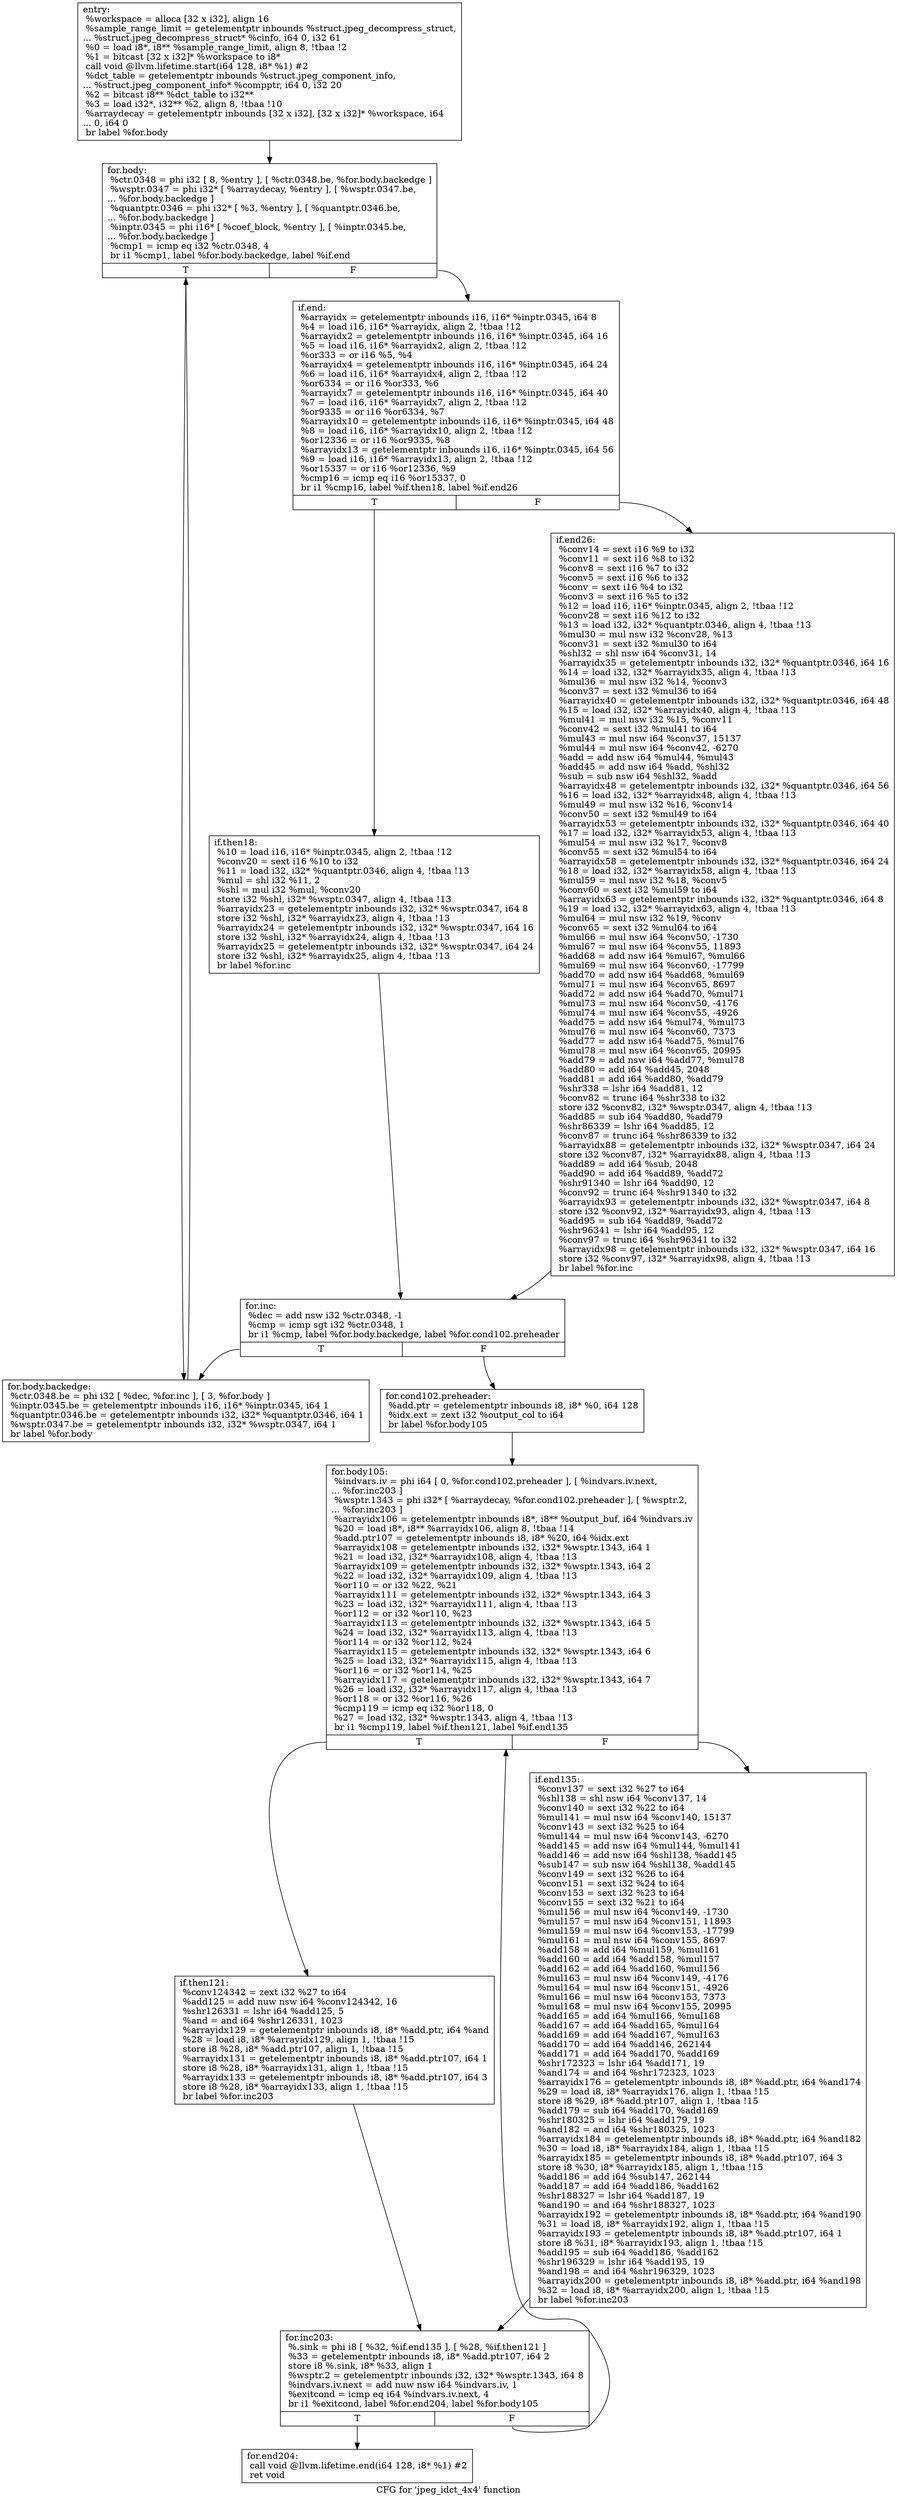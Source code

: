 digraph "CFG for 'jpeg_idct_4x4' function" {
	label="CFG for 'jpeg_idct_4x4' function";

	Node0x6573fb0 [shape=record,label="{entry:\l  %workspace = alloca [32 x i32], align 16\l  %sample_range_limit = getelementptr inbounds %struct.jpeg_decompress_struct,\l... %struct.jpeg_decompress_struct* %cinfo, i64 0, i32 61\l  %0 = load i8*, i8** %sample_range_limit, align 8, !tbaa !2\l  %1 = bitcast [32 x i32]* %workspace to i8*\l  call void @llvm.lifetime.start(i64 128, i8* %1) #2\l  %dct_table = getelementptr inbounds %struct.jpeg_component_info,\l... %struct.jpeg_component_info* %compptr, i64 0, i32 20\l  %2 = bitcast i8** %dct_table to i32**\l  %3 = load i32*, i32** %2, align 8, !tbaa !10\l  %arraydecay = getelementptr inbounds [32 x i32], [32 x i32]* %workspace, i64\l... 0, i64 0\l  br label %for.body\l}"];
	Node0x6573fb0 -> Node0x6579ad0;
	Node0x6579c10 [shape=record,label="{for.cond102.preheader:                            \l  %add.ptr = getelementptr inbounds i8, i8* %0, i64 128\l  %idx.ext = zext i32 %output_col to i64\l  br label %for.body105\l}"];
	Node0x6579c10 -> Node0x6577690;
	Node0x6579ad0 [shape=record,label="{for.body:                                         \l  %ctr.0348 = phi i32 [ 8, %entry ], [ %ctr.0348.be, %for.body.backedge ]\l  %wsptr.0347 = phi i32* [ %arraydecay, %entry ], [ %wsptr.0347.be,\l... %for.body.backedge ]\l  %quantptr.0346 = phi i32* [ %3, %entry ], [ %quantptr.0346.be,\l... %for.body.backedge ]\l  %inptr.0345 = phi i16* [ %coef_block, %entry ], [ %inptr.0345.be,\l... %for.body.backedge ]\l  %cmp1 = icmp eq i32 %ctr.0348, 4\l  br i1 %cmp1, label %for.body.backedge, label %if.end\l|{<s0>T|<s1>F}}"];
	Node0x6579ad0:s0 -> Node0x657a050;
	Node0x6579ad0:s1 -> Node0x657a840;
	Node0x657a840 [shape=record,label="{if.end:                                           \l  %arrayidx = getelementptr inbounds i16, i16* %inptr.0345, i64 8\l  %4 = load i16, i16* %arrayidx, align 2, !tbaa !12\l  %arrayidx2 = getelementptr inbounds i16, i16* %inptr.0345, i64 16\l  %5 = load i16, i16* %arrayidx2, align 2, !tbaa !12\l  %or333 = or i16 %5, %4\l  %arrayidx4 = getelementptr inbounds i16, i16* %inptr.0345, i64 24\l  %6 = load i16, i16* %arrayidx4, align 2, !tbaa !12\l  %or6334 = or i16 %or333, %6\l  %arrayidx7 = getelementptr inbounds i16, i16* %inptr.0345, i64 40\l  %7 = load i16, i16* %arrayidx7, align 2, !tbaa !12\l  %or9335 = or i16 %or6334, %7\l  %arrayidx10 = getelementptr inbounds i16, i16* %inptr.0345, i64 48\l  %8 = load i16, i16* %arrayidx10, align 2, !tbaa !12\l  %or12336 = or i16 %or9335, %8\l  %arrayidx13 = getelementptr inbounds i16, i16* %inptr.0345, i64 56\l  %9 = load i16, i16* %arrayidx13, align 2, !tbaa !12\l  %or15337 = or i16 %or12336, %9\l  %cmp16 = icmp eq i16 %or15337, 0\l  br i1 %cmp16, label %if.then18, label %if.end26\l|{<s0>T|<s1>F}}"];
	Node0x657a840:s0 -> Node0x657aba0;
	Node0x657a840:s1 -> Node0x657bf50;
	Node0x657aba0 [shape=record,label="{if.then18:                                        \l  %10 = load i16, i16* %inptr.0345, align 2, !tbaa !12\l  %conv20 = sext i16 %10 to i32\l  %11 = load i32, i32* %quantptr.0346, align 4, !tbaa !13\l  %mul = shl i32 %11, 2\l  %shl = mul i32 %mul, %conv20\l  store i32 %shl, i32* %wsptr.0347, align 4, !tbaa !13\l  %arrayidx23 = getelementptr inbounds i32, i32* %wsptr.0347, i64 8\l  store i32 %shl, i32* %arrayidx23, align 4, !tbaa !13\l  %arrayidx24 = getelementptr inbounds i32, i32* %wsptr.0347, i64 16\l  store i32 %shl, i32* %arrayidx24, align 4, !tbaa !13\l  %arrayidx25 = getelementptr inbounds i32, i32* %wsptr.0347, i64 24\l  store i32 %shl, i32* %arrayidx25, align 4, !tbaa !13\l  br label %for.inc\l}"];
	Node0x657aba0 -> Node0x6577220;
	Node0x657bf50 [shape=record,label="{if.end26:                                         \l  %conv14 = sext i16 %9 to i32\l  %conv11 = sext i16 %8 to i32\l  %conv8 = sext i16 %7 to i32\l  %conv5 = sext i16 %6 to i32\l  %conv = sext i16 %4 to i32\l  %conv3 = sext i16 %5 to i32\l  %12 = load i16, i16* %inptr.0345, align 2, !tbaa !12\l  %conv28 = sext i16 %12 to i32\l  %13 = load i32, i32* %quantptr.0346, align 4, !tbaa !13\l  %mul30 = mul nsw i32 %conv28, %13\l  %conv31 = sext i32 %mul30 to i64\l  %shl32 = shl nsw i64 %conv31, 14\l  %arrayidx35 = getelementptr inbounds i32, i32* %quantptr.0346, i64 16\l  %14 = load i32, i32* %arrayidx35, align 4, !tbaa !13\l  %mul36 = mul nsw i32 %14, %conv3\l  %conv37 = sext i32 %mul36 to i64\l  %arrayidx40 = getelementptr inbounds i32, i32* %quantptr.0346, i64 48\l  %15 = load i32, i32* %arrayidx40, align 4, !tbaa !13\l  %mul41 = mul nsw i32 %15, %conv11\l  %conv42 = sext i32 %mul41 to i64\l  %mul43 = mul nsw i64 %conv37, 15137\l  %mul44 = mul nsw i64 %conv42, -6270\l  %add = add nsw i64 %mul44, %mul43\l  %add45 = add nsw i64 %add, %shl32\l  %sub = sub nsw i64 %shl32, %add\l  %arrayidx48 = getelementptr inbounds i32, i32* %quantptr.0346, i64 56\l  %16 = load i32, i32* %arrayidx48, align 4, !tbaa !13\l  %mul49 = mul nsw i32 %16, %conv14\l  %conv50 = sext i32 %mul49 to i64\l  %arrayidx53 = getelementptr inbounds i32, i32* %quantptr.0346, i64 40\l  %17 = load i32, i32* %arrayidx53, align 4, !tbaa !13\l  %mul54 = mul nsw i32 %17, %conv8\l  %conv55 = sext i32 %mul54 to i64\l  %arrayidx58 = getelementptr inbounds i32, i32* %quantptr.0346, i64 24\l  %18 = load i32, i32* %arrayidx58, align 4, !tbaa !13\l  %mul59 = mul nsw i32 %18, %conv5\l  %conv60 = sext i32 %mul59 to i64\l  %arrayidx63 = getelementptr inbounds i32, i32* %quantptr.0346, i64 8\l  %19 = load i32, i32* %arrayidx63, align 4, !tbaa !13\l  %mul64 = mul nsw i32 %19, %conv\l  %conv65 = sext i32 %mul64 to i64\l  %mul66 = mul nsw i64 %conv50, -1730\l  %mul67 = mul nsw i64 %conv55, 11893\l  %add68 = add nsw i64 %mul67, %mul66\l  %mul69 = mul nsw i64 %conv60, -17799\l  %add70 = add nsw i64 %add68, %mul69\l  %mul71 = mul nsw i64 %conv65, 8697\l  %add72 = add nsw i64 %add70, %mul71\l  %mul73 = mul nsw i64 %conv50, -4176\l  %mul74 = mul nsw i64 %conv55, -4926\l  %add75 = add nsw i64 %mul74, %mul73\l  %mul76 = mul nsw i64 %conv60, 7373\l  %add77 = add nsw i64 %add75, %mul76\l  %mul78 = mul nsw i64 %conv65, 20995\l  %add79 = add nsw i64 %add77, %mul78\l  %add80 = add i64 %add45, 2048\l  %add81 = add i64 %add80, %add79\l  %shr338 = lshr i64 %add81, 12\l  %conv82 = trunc i64 %shr338 to i32\l  store i32 %conv82, i32* %wsptr.0347, align 4, !tbaa !13\l  %add85 = sub i64 %add80, %add79\l  %shr86339 = lshr i64 %add85, 12\l  %conv87 = trunc i64 %shr86339 to i32\l  %arrayidx88 = getelementptr inbounds i32, i32* %wsptr.0347, i64 24\l  store i32 %conv87, i32* %arrayidx88, align 4, !tbaa !13\l  %add89 = add i64 %sub, 2048\l  %add90 = add i64 %add89, %add72\l  %shr91340 = lshr i64 %add90, 12\l  %conv92 = trunc i64 %shr91340 to i32\l  %arrayidx93 = getelementptr inbounds i32, i32* %wsptr.0347, i64 8\l  store i32 %conv92, i32* %arrayidx93, align 4, !tbaa !13\l  %add95 = sub i64 %add89, %add72\l  %shr96341 = lshr i64 %add95, 12\l  %conv97 = trunc i64 %shr96341 to i32\l  %arrayidx98 = getelementptr inbounds i32, i32* %wsptr.0347, i64 16\l  store i32 %conv97, i32* %arrayidx98, align 4, !tbaa !13\l  br label %for.inc\l}"];
	Node0x657bf50 -> Node0x6577220;
	Node0x6577220 [shape=record,label="{for.inc:                                          \l  %dec = add nsw i32 %ctr.0348, -1\l  %cmp = icmp sgt i32 %ctr.0348, 1\l  br i1 %cmp, label %for.body.backedge, label %for.cond102.preheader\l|{<s0>T|<s1>F}}"];
	Node0x6577220:s0 -> Node0x657a050;
	Node0x6577220:s1 -> Node0x6579c10;
	Node0x657a050 [shape=record,label="{for.body.backedge:                                \l  %ctr.0348.be = phi i32 [ %dec, %for.inc ], [ 3, %for.body ]\l  %inptr.0345.be = getelementptr inbounds i16, i16* %inptr.0345, i64 1\l  %quantptr.0346.be = getelementptr inbounds i32, i32* %quantptr.0346, i64 1\l  %wsptr.0347.be = getelementptr inbounds i32, i32* %wsptr.0347, i64 1\l  br label %for.body\l}"];
	Node0x657a050 -> Node0x6579ad0;
	Node0x6577690 [shape=record,label="{for.body105:                                      \l  %indvars.iv = phi i64 [ 0, %for.cond102.preheader ], [ %indvars.iv.next,\l... %for.inc203 ]\l  %wsptr.1343 = phi i32* [ %arraydecay, %for.cond102.preheader ], [ %wsptr.2,\l... %for.inc203 ]\l  %arrayidx106 = getelementptr inbounds i8*, i8** %output_buf, i64 %indvars.iv\l  %20 = load i8*, i8** %arrayidx106, align 8, !tbaa !14\l  %add.ptr107 = getelementptr inbounds i8, i8* %20, i64 %idx.ext\l  %arrayidx108 = getelementptr inbounds i32, i32* %wsptr.1343, i64 1\l  %21 = load i32, i32* %arrayidx108, align 4, !tbaa !13\l  %arrayidx109 = getelementptr inbounds i32, i32* %wsptr.1343, i64 2\l  %22 = load i32, i32* %arrayidx109, align 4, !tbaa !13\l  %or110 = or i32 %22, %21\l  %arrayidx111 = getelementptr inbounds i32, i32* %wsptr.1343, i64 3\l  %23 = load i32, i32* %arrayidx111, align 4, !tbaa !13\l  %or112 = or i32 %or110, %23\l  %arrayidx113 = getelementptr inbounds i32, i32* %wsptr.1343, i64 5\l  %24 = load i32, i32* %arrayidx113, align 4, !tbaa !13\l  %or114 = or i32 %or112, %24\l  %arrayidx115 = getelementptr inbounds i32, i32* %wsptr.1343, i64 6\l  %25 = load i32, i32* %arrayidx115, align 4, !tbaa !13\l  %or116 = or i32 %or114, %25\l  %arrayidx117 = getelementptr inbounds i32, i32* %wsptr.1343, i64 7\l  %26 = load i32, i32* %arrayidx117, align 4, !tbaa !13\l  %or118 = or i32 %or116, %26\l  %cmp119 = icmp eq i32 %or118, 0\l  %27 = load i32, i32* %wsptr.1343, align 4, !tbaa !13\l  br i1 %cmp119, label %if.then121, label %if.end135\l|{<s0>T|<s1>F}}"];
	Node0x6577690:s0 -> Node0x65829c0;
	Node0x6577690:s1 -> Node0x6582aa0;
	Node0x65829c0 [shape=record,label="{if.then121:                                       \l  %conv124342 = zext i32 %27 to i64\l  %add125 = add nuw nsw i64 %conv124342, 16\l  %shr126331 = lshr i64 %add125, 5\l  %and = and i64 %shr126331, 1023\l  %arrayidx129 = getelementptr inbounds i8, i8* %add.ptr, i64 %and\l  %28 = load i8, i8* %arrayidx129, align 1, !tbaa !15\l  store i8 %28, i8* %add.ptr107, align 1, !tbaa !15\l  %arrayidx131 = getelementptr inbounds i8, i8* %add.ptr107, i64 1\l  store i8 %28, i8* %arrayidx131, align 1, !tbaa !15\l  %arrayidx133 = getelementptr inbounds i8, i8* %add.ptr107, i64 3\l  store i8 %28, i8* %arrayidx133, align 1, !tbaa !15\l  br label %for.inc203\l}"];
	Node0x65829c0 -> Node0x6581980;
	Node0x6582aa0 [shape=record,label="{if.end135:                                        \l  %conv137 = sext i32 %27 to i64\l  %shl138 = shl nsw i64 %conv137, 14\l  %conv140 = sext i32 %22 to i64\l  %mul141 = mul nsw i64 %conv140, 15137\l  %conv143 = sext i32 %25 to i64\l  %mul144 = mul nsw i64 %conv143, -6270\l  %add145 = add nsw i64 %mul144, %mul141\l  %add146 = add nsw i64 %shl138, %add145\l  %sub147 = sub nsw i64 %shl138, %add145\l  %conv149 = sext i32 %26 to i64\l  %conv151 = sext i32 %24 to i64\l  %conv153 = sext i32 %23 to i64\l  %conv155 = sext i32 %21 to i64\l  %mul156 = mul nsw i64 %conv149, -1730\l  %mul157 = mul nsw i64 %conv151, 11893\l  %mul159 = mul nsw i64 %conv153, -17799\l  %mul161 = mul nsw i64 %conv155, 8697\l  %add158 = add i64 %mul159, %mul161\l  %add160 = add i64 %add158, %mul157\l  %add162 = add i64 %add160, %mul156\l  %mul163 = mul nsw i64 %conv149, -4176\l  %mul164 = mul nsw i64 %conv151, -4926\l  %mul166 = mul nsw i64 %conv153, 7373\l  %mul168 = mul nsw i64 %conv155, 20995\l  %add165 = add i64 %mul166, %mul168\l  %add167 = add i64 %add165, %mul164\l  %add169 = add i64 %add167, %mul163\l  %add170 = add i64 %add146, 262144\l  %add171 = add i64 %add170, %add169\l  %shr172323 = lshr i64 %add171, 19\l  %and174 = and i64 %shr172323, 1023\l  %arrayidx176 = getelementptr inbounds i8, i8* %add.ptr, i64 %and174\l  %29 = load i8, i8* %arrayidx176, align 1, !tbaa !15\l  store i8 %29, i8* %add.ptr107, align 1, !tbaa !15\l  %add179 = sub i64 %add170, %add169\l  %shr180325 = lshr i64 %add179, 19\l  %and182 = and i64 %shr180325, 1023\l  %arrayidx184 = getelementptr inbounds i8, i8* %add.ptr, i64 %and182\l  %30 = load i8, i8* %arrayidx184, align 1, !tbaa !15\l  %arrayidx185 = getelementptr inbounds i8, i8* %add.ptr107, i64 3\l  store i8 %30, i8* %arrayidx185, align 1, !tbaa !15\l  %add186 = add i64 %sub147, 262144\l  %add187 = add i64 %add186, %add162\l  %shr188327 = lshr i64 %add187, 19\l  %and190 = and i64 %shr188327, 1023\l  %arrayidx192 = getelementptr inbounds i8, i8* %add.ptr, i64 %and190\l  %31 = load i8, i8* %arrayidx192, align 1, !tbaa !15\l  %arrayidx193 = getelementptr inbounds i8, i8* %add.ptr107, i64 1\l  store i8 %31, i8* %arrayidx193, align 1, !tbaa !15\l  %add195 = sub i64 %add186, %add162\l  %shr196329 = lshr i64 %add195, 19\l  %and198 = and i64 %shr196329, 1023\l  %arrayidx200 = getelementptr inbounds i8, i8* %add.ptr, i64 %and198\l  %32 = load i8, i8* %arrayidx200, align 1, !tbaa !15\l  br label %for.inc203\l}"];
	Node0x6582aa0 -> Node0x6581980;
	Node0x6581980 [shape=record,label="{for.inc203:                                       \l  %.sink = phi i8 [ %32, %if.end135 ], [ %28, %if.then121 ]\l  %33 = getelementptr inbounds i8, i8* %add.ptr107, i64 2\l  store i8 %.sink, i8* %33, align 1\l  %wsptr.2 = getelementptr inbounds i32, i32* %wsptr.1343, i64 8\l  %indvars.iv.next = add nuw nsw i64 %indvars.iv, 1\l  %exitcond = icmp eq i64 %indvars.iv.next, 4\l  br i1 %exitcond, label %for.end204, label %for.body105\l|{<s0>T|<s1>F}}"];
	Node0x6581980:s0 -> Node0x6579f20;
	Node0x6581980:s1 -> Node0x6577690;
	Node0x6579f20 [shape=record,label="{for.end204:                                       \l  call void @llvm.lifetime.end(i64 128, i8* %1) #2\l  ret void\l}"];
}
